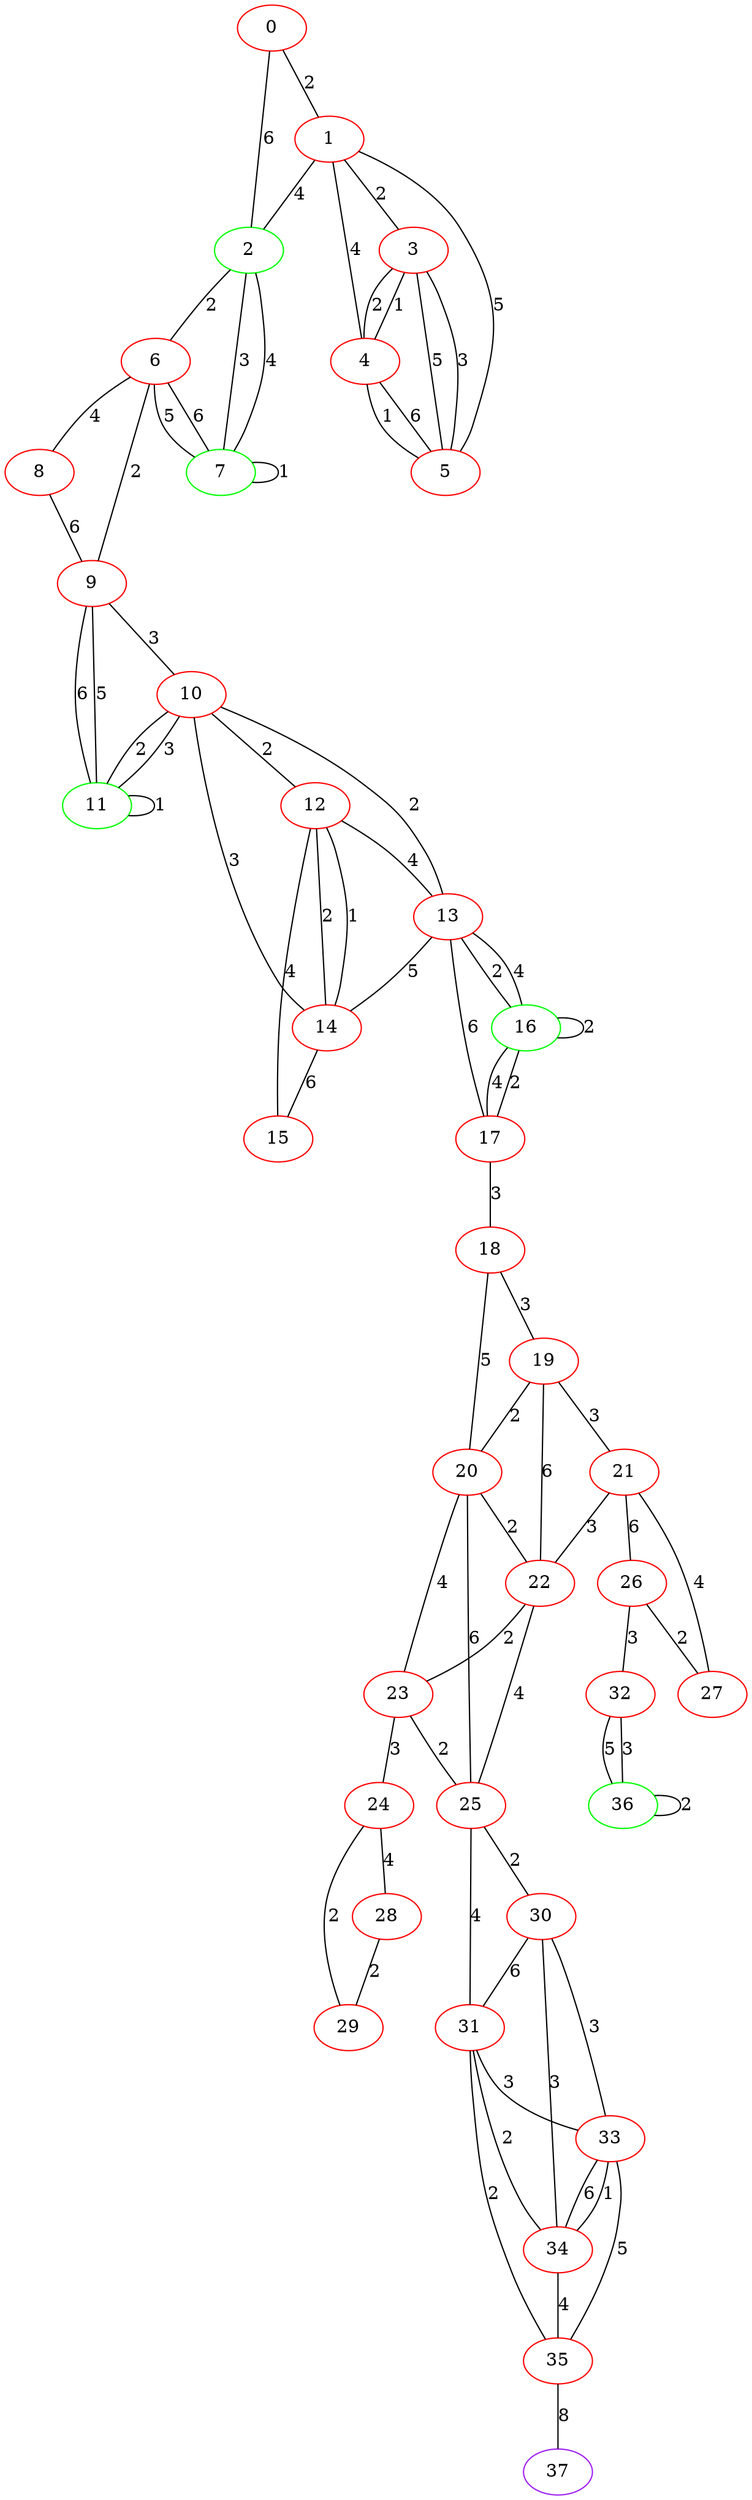 graph "" {
0 [color=red, weight=1];
1 [color=red, weight=1];
2 [color=green, weight=2];
3 [color=red, weight=1];
4 [color=red, weight=1];
5 [color=red, weight=1];
6 [color=red, weight=1];
7 [color=green, weight=2];
8 [color=red, weight=1];
9 [color=red, weight=1];
10 [color=red, weight=1];
11 [color=green, weight=2];
12 [color=red, weight=1];
13 [color=red, weight=1];
14 [color=red, weight=1];
15 [color=red, weight=1];
16 [color=green, weight=2];
17 [color=red, weight=1];
18 [color=red, weight=1];
19 [color=red, weight=1];
20 [color=red, weight=1];
21 [color=red, weight=1];
22 [color=red, weight=1];
23 [color=red, weight=1];
24 [color=red, weight=1];
25 [color=red, weight=1];
26 [color=red, weight=1];
27 [color=red, weight=1];
28 [color=red, weight=1];
29 [color=red, weight=1];
30 [color=red, weight=1];
31 [color=red, weight=1];
32 [color=red, weight=1];
33 [color=red, weight=1];
34 [color=red, weight=1];
35 [color=red, weight=1];
36 [color=green, weight=2];
37 [color=purple, weight=4];
0 -- 1  [key=0, label=2];
0 -- 2  [key=0, label=6];
1 -- 2  [key=0, label=4];
1 -- 3  [key=0, label=2];
1 -- 4  [key=0, label=4];
1 -- 5  [key=0, label=5];
2 -- 6  [key=0, label=2];
2 -- 7  [key=0, label=3];
2 -- 7  [key=1, label=4];
3 -- 4  [key=0, label=1];
3 -- 4  [key=1, label=2];
3 -- 5  [key=0, label=5];
3 -- 5  [key=1, label=3];
4 -- 5  [key=0, label=6];
4 -- 5  [key=1, label=1];
6 -- 8  [key=0, label=4];
6 -- 9  [key=0, label=2];
6 -- 7  [key=0, label=5];
6 -- 7  [key=1, label=6];
7 -- 7  [key=0, label=1];
8 -- 9  [key=0, label=6];
9 -- 10  [key=0, label=3];
9 -- 11  [key=0, label=5];
9 -- 11  [key=1, label=6];
10 -- 11  [key=0, label=2];
10 -- 11  [key=1, label=3];
10 -- 12  [key=0, label=2];
10 -- 13  [key=0, label=2];
10 -- 14  [key=0, label=3];
11 -- 11  [key=0, label=1];
12 -- 13  [key=0, label=4];
12 -- 14  [key=0, label=2];
12 -- 14  [key=1, label=1];
12 -- 15  [key=0, label=4];
13 -- 16  [key=0, label=2];
13 -- 16  [key=1, label=4];
13 -- 17  [key=0, label=6];
13 -- 14  [key=0, label=5];
14 -- 15  [key=0, label=6];
16 -- 16  [key=0, label=2];
16 -- 17  [key=0, label=4];
16 -- 17  [key=1, label=2];
17 -- 18  [key=0, label=3];
18 -- 19  [key=0, label=3];
18 -- 20  [key=0, label=5];
19 -- 20  [key=0, label=2];
19 -- 21  [key=0, label=3];
19 -- 22  [key=0, label=6];
20 -- 25  [key=0, label=6];
20 -- 22  [key=0, label=2];
20 -- 23  [key=0, label=4];
21 -- 26  [key=0, label=6];
21 -- 27  [key=0, label=4];
21 -- 22  [key=0, label=3];
22 -- 25  [key=0, label=4];
22 -- 23  [key=0, label=2];
23 -- 24  [key=0, label=3];
23 -- 25  [key=0, label=2];
24 -- 28  [key=0, label=4];
24 -- 29  [key=0, label=2];
25 -- 30  [key=0, label=2];
25 -- 31  [key=0, label=4];
26 -- 32  [key=0, label=3];
26 -- 27  [key=0, label=2];
28 -- 29  [key=0, label=2];
30 -- 34  [key=0, label=3];
30 -- 33  [key=0, label=3];
30 -- 31  [key=0, label=6];
31 -- 34  [key=0, label=2];
31 -- 35  [key=0, label=2];
31 -- 33  [key=0, label=3];
32 -- 36  [key=0, label=5];
32 -- 36  [key=1, label=3];
33 -- 34  [key=0, label=6];
33 -- 34  [key=1, label=1];
33 -- 35  [key=0, label=5];
34 -- 35  [key=0, label=4];
35 -- 37  [key=0, label=8];
36 -- 36  [key=0, label=2];
}
